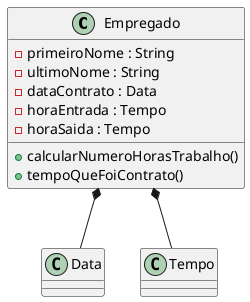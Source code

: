 @startuml
class Empregado {
    - primeiroNome : String
    - ultimoNome : String
    - dataContrato : Data
    - horaEntrada : Tempo
    - horaSaida : Tempo

    + calcularNumeroHorasTrabalho()
    + tempoQueFoiContrato()
}

class Data {
}

class Tempo {
}

Empregado *-- Tempo
Empregado *-- Data
@enduml